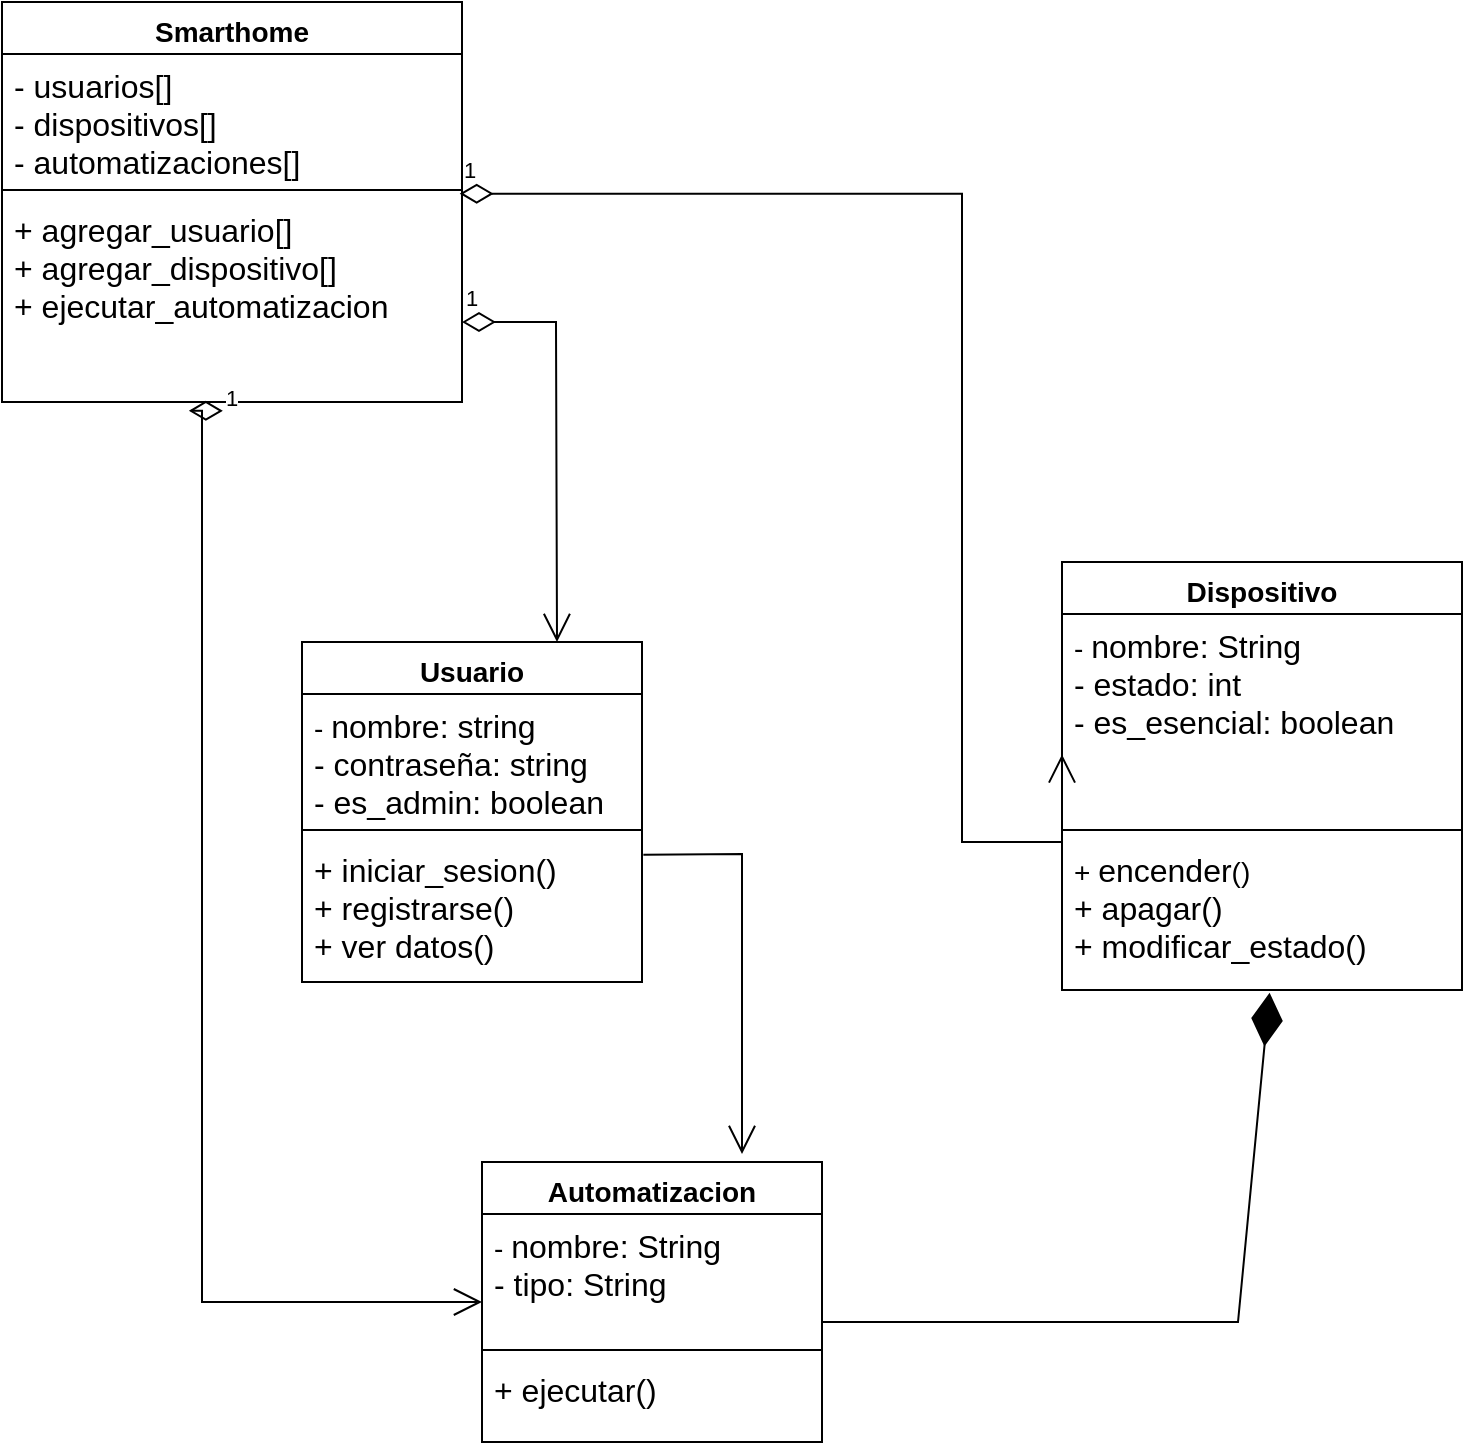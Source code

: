 <mxfile version="27.0.6">
  <diagram name="Página-1" id="EgWffzPBq74Xfpae0VLq">
    <mxGraphModel dx="2025" dy="1031" grid="1" gridSize="10" guides="1" tooltips="1" connect="1" arrows="1" fold="1" page="1" pageScale="1" pageWidth="827" pageHeight="1169" math="0" shadow="0">
      <root>
        <mxCell id="0" />
        <mxCell id="1" parent="0" />
        <mxCell id="bTWLSBbd1sfTrSA4py96-14" value="&lt;font style=&quot;font-size: 14px;&quot;&gt;Usuario&lt;/font&gt;" style="swimlane;fontStyle=1;align=center;verticalAlign=top;childLayout=stackLayout;horizontal=1;startSize=26;horizontalStack=0;resizeParent=1;resizeParentMax=0;resizeLast=0;collapsible=1;marginBottom=0;whiteSpace=wrap;html=1;" vertex="1" parent="1">
          <mxGeometry x="190" y="350" width="170" height="170" as="geometry" />
        </mxCell>
        <mxCell id="bTWLSBbd1sfTrSA4py96-15" value="&lt;font style=&quot;font-size: 14px;&quot;&gt;- &lt;/font&gt;&lt;font style=&quot;font-size: 16px;&quot;&gt;nombre: string&lt;/font&gt;&lt;div&gt;&lt;font size=&quot;3&quot;&gt;- contraseña: string&lt;/font&gt;&lt;/div&gt;&lt;div&gt;&lt;font size=&quot;3&quot;&gt;- es_admin: boolean&lt;/font&gt;&lt;/div&gt;" style="text;strokeColor=none;fillColor=none;align=left;verticalAlign=top;spacingLeft=4;spacingRight=4;overflow=hidden;rotatable=0;points=[[0,0.5],[1,0.5]];portConstraint=eastwest;whiteSpace=wrap;html=1;" vertex="1" parent="bTWLSBbd1sfTrSA4py96-14">
          <mxGeometry y="26" width="170" height="64" as="geometry" />
        </mxCell>
        <mxCell id="bTWLSBbd1sfTrSA4py96-16" value="" style="line;strokeWidth=1;fillColor=none;align=left;verticalAlign=middle;spacingTop=-1;spacingLeft=3;spacingRight=3;rotatable=0;labelPosition=right;points=[];portConstraint=eastwest;strokeColor=inherit;" vertex="1" parent="bTWLSBbd1sfTrSA4py96-14">
          <mxGeometry y="90" width="170" height="8" as="geometry" />
        </mxCell>
        <mxCell id="bTWLSBbd1sfTrSA4py96-17" value="&lt;font style=&quot;font-size: 16px;&quot;&gt;+ iniciar_sesion()&lt;/font&gt;&lt;div&gt;&lt;font size=&quot;3&quot;&gt;+ registrarse()&lt;/font&gt;&lt;/div&gt;&lt;div&gt;&lt;font size=&quot;3&quot;&gt;+ ver datos()&lt;/font&gt;&lt;/div&gt;" style="text;strokeColor=none;fillColor=none;align=left;verticalAlign=top;spacingLeft=4;spacingRight=4;overflow=hidden;rotatable=0;points=[[0,0.5],[1,0.5]];portConstraint=eastwest;whiteSpace=wrap;html=1;" vertex="1" parent="bTWLSBbd1sfTrSA4py96-14">
          <mxGeometry y="98" width="170" height="72" as="geometry" />
        </mxCell>
        <mxCell id="bTWLSBbd1sfTrSA4py96-19" value="&lt;span style=&quot;font-size: 14px;&quot;&gt;Dispositivo&lt;/span&gt;" style="swimlane;fontStyle=1;align=center;verticalAlign=top;childLayout=stackLayout;horizontal=1;startSize=26;horizontalStack=0;resizeParent=1;resizeParentMax=0;resizeLast=0;collapsible=1;marginBottom=0;whiteSpace=wrap;html=1;" vertex="1" parent="1">
          <mxGeometry x="570" y="310" width="200" height="214" as="geometry" />
        </mxCell>
        <mxCell id="bTWLSBbd1sfTrSA4py96-20" value="&lt;font style=&quot;font-size: 14px;&quot;&gt;- &lt;/font&gt;&lt;font style=&quot;font-size: 16px;&quot;&gt;nombre: String&lt;/font&gt;&lt;div&gt;&lt;font size=&quot;3&quot;&gt;- estado: int&lt;/font&gt;&lt;/div&gt;&lt;div&gt;&lt;font size=&quot;3&quot;&gt;- es_esencial: boolean&amp;nbsp;&lt;/font&gt;&lt;/div&gt;" style="text;strokeColor=none;fillColor=none;align=left;verticalAlign=top;spacingLeft=4;spacingRight=4;overflow=hidden;rotatable=0;points=[[0,0.5],[1,0.5]];portConstraint=eastwest;whiteSpace=wrap;html=1;" vertex="1" parent="bTWLSBbd1sfTrSA4py96-19">
          <mxGeometry y="26" width="200" height="104" as="geometry" />
        </mxCell>
        <mxCell id="bTWLSBbd1sfTrSA4py96-21" value="" style="line;strokeWidth=1;fillColor=none;align=left;verticalAlign=middle;spacingTop=-1;spacingLeft=3;spacingRight=3;rotatable=0;labelPosition=right;points=[];portConstraint=eastwest;strokeColor=inherit;" vertex="1" parent="bTWLSBbd1sfTrSA4py96-19">
          <mxGeometry y="130" width="200" height="8" as="geometry" />
        </mxCell>
        <mxCell id="bTWLSBbd1sfTrSA4py96-22" value="&lt;font style=&quot;font-size: 14px;&quot;&gt;+ &lt;/font&gt;&lt;font style=&quot;font-size: 16px;&quot;&gt;encender&lt;/font&gt;&lt;font style=&quot;font-size: 14px;&quot;&gt;()&lt;/font&gt;&lt;div style=&quot;&quot;&gt;&lt;font size=&quot;3&quot;&gt;+ apagar()&lt;/font&gt;&lt;/div&gt;&lt;div&gt;&lt;font size=&quot;3&quot;&gt;+ modificar_estado()&lt;/font&gt;&lt;/div&gt;" style="text;strokeColor=none;fillColor=none;align=left;verticalAlign=top;spacingLeft=4;spacingRight=4;overflow=hidden;rotatable=0;points=[[0,0.5],[1,0.5]];portConstraint=eastwest;whiteSpace=wrap;html=1;" vertex="1" parent="bTWLSBbd1sfTrSA4py96-19">
          <mxGeometry y="138" width="200" height="76" as="geometry" />
        </mxCell>
        <mxCell id="bTWLSBbd1sfTrSA4py96-23" value="&lt;span style=&quot;font-size: 14px;&quot;&gt;Automatizacion&lt;/span&gt;" style="swimlane;fontStyle=1;align=center;verticalAlign=top;childLayout=stackLayout;horizontal=1;startSize=26;horizontalStack=0;resizeParent=1;resizeParentMax=0;resizeLast=0;collapsible=1;marginBottom=0;whiteSpace=wrap;html=1;" vertex="1" parent="1">
          <mxGeometry x="280" y="610" width="170" height="140" as="geometry" />
        </mxCell>
        <mxCell id="bTWLSBbd1sfTrSA4py96-24" value="&lt;font style=&quot;font-size: 14px;&quot;&gt;- &lt;/font&gt;&lt;font style=&quot;font-size: 16px;&quot;&gt;nombre: String&lt;/font&gt;&lt;div&gt;&lt;font size=&quot;3&quot;&gt;- tipo: String&lt;/font&gt;&lt;/div&gt;&lt;div&gt;&lt;br&gt;&lt;/div&gt;" style="text;strokeColor=none;fillColor=none;align=left;verticalAlign=top;spacingLeft=4;spacingRight=4;overflow=hidden;rotatable=0;points=[[0,0.5],[1,0.5]];portConstraint=eastwest;whiteSpace=wrap;html=1;" vertex="1" parent="bTWLSBbd1sfTrSA4py96-23">
          <mxGeometry y="26" width="170" height="64" as="geometry" />
        </mxCell>
        <mxCell id="bTWLSBbd1sfTrSA4py96-25" value="" style="line;strokeWidth=1;fillColor=none;align=left;verticalAlign=middle;spacingTop=-1;spacingLeft=3;spacingRight=3;rotatable=0;labelPosition=right;points=[];portConstraint=eastwest;strokeColor=inherit;" vertex="1" parent="bTWLSBbd1sfTrSA4py96-23">
          <mxGeometry y="90" width="170" height="8" as="geometry" />
        </mxCell>
        <mxCell id="bTWLSBbd1sfTrSA4py96-26" value="&lt;font style=&quot;font-size: 16px;&quot;&gt;+ ejecutar()&lt;/font&gt;" style="text;strokeColor=none;fillColor=none;align=left;verticalAlign=top;spacingLeft=4;spacingRight=4;overflow=hidden;rotatable=0;points=[[0,0.5],[1,0.5]];portConstraint=eastwest;whiteSpace=wrap;html=1;" vertex="1" parent="bTWLSBbd1sfTrSA4py96-23">
          <mxGeometry y="98" width="170" height="42" as="geometry" />
        </mxCell>
        <mxCell id="bTWLSBbd1sfTrSA4py96-27" value="&lt;span style=&quot;font-size: 14px;&quot;&gt;Smarthome&lt;/span&gt;" style="swimlane;fontStyle=1;align=center;verticalAlign=top;childLayout=stackLayout;horizontal=1;startSize=26;horizontalStack=0;resizeParent=1;resizeParentMax=0;resizeLast=0;collapsible=1;marginBottom=0;whiteSpace=wrap;html=1;" vertex="1" parent="1">
          <mxGeometry x="40" y="30" width="230" height="200" as="geometry" />
        </mxCell>
        <mxCell id="bTWLSBbd1sfTrSA4py96-28" value="&lt;div&gt;&lt;font size=&quot;3&quot; style=&quot;&quot;&gt;- usuarios[]&lt;/font&gt;&lt;/div&gt;&lt;div&gt;&lt;font size=&quot;3&quot; style=&quot;&quot;&gt;- dispositivos[]&lt;/font&gt;&lt;/div&gt;&lt;div&gt;&lt;font size=&quot;3&quot; style=&quot;&quot;&gt;- automatizaciones[]&lt;/font&gt;&lt;/div&gt;" style="text;strokeColor=none;fillColor=none;align=left;verticalAlign=top;spacingLeft=4;spacingRight=4;overflow=hidden;rotatable=0;points=[[0,0.5],[1,0.5]];portConstraint=eastwest;whiteSpace=wrap;html=1;" vertex="1" parent="bTWLSBbd1sfTrSA4py96-27">
          <mxGeometry y="26" width="230" height="64" as="geometry" />
        </mxCell>
        <mxCell id="bTWLSBbd1sfTrSA4py96-29" value="" style="line;strokeWidth=1;fillColor=none;align=left;verticalAlign=middle;spacingTop=-1;spacingLeft=3;spacingRight=3;rotatable=0;labelPosition=right;points=[];portConstraint=eastwest;strokeColor=inherit;" vertex="1" parent="bTWLSBbd1sfTrSA4py96-27">
          <mxGeometry y="90" width="230" height="8" as="geometry" />
        </mxCell>
        <mxCell id="bTWLSBbd1sfTrSA4py96-30" value="&lt;font style=&quot;font-size: 16px;&quot;&gt;+ agregar_usuario[]&lt;/font&gt;&lt;div&gt;&lt;font size=&quot;3&quot;&gt;+ agregar_dispositivo[]&lt;/font&gt;&lt;/div&gt;&lt;div&gt;&lt;font size=&quot;3&quot;&gt;+ ejecutar_automatizacion&lt;/font&gt;&lt;/div&gt;&lt;div&gt;&lt;br&gt;&lt;/div&gt;" style="text;strokeColor=none;fillColor=none;align=left;verticalAlign=top;spacingLeft=4;spacingRight=4;overflow=hidden;rotatable=0;points=[[0,0.5],[1,0.5]];portConstraint=eastwest;whiteSpace=wrap;html=1;" vertex="1" parent="bTWLSBbd1sfTrSA4py96-27">
          <mxGeometry y="98" width="230" height="102" as="geometry" />
        </mxCell>
        <mxCell id="bTWLSBbd1sfTrSA4py96-44" value="1" style="endArrow=open;html=1;endSize=12;startArrow=diamondThin;startSize=14;startFill=0;edgeStyle=orthogonalEdgeStyle;align=left;verticalAlign=bottom;rounded=0;entryX=0;entryY=0.675;entryDx=0;entryDy=0;exitX=0.995;exitY=-0.021;exitDx=0;exitDy=0;exitPerimeter=0;entryPerimeter=0;" edge="1" parent="1" source="bTWLSBbd1sfTrSA4py96-30" target="bTWLSBbd1sfTrSA4py96-20">
          <mxGeometry x="-1" y="3" relative="1" as="geometry">
            <mxPoint x="410" y="180" as="sourcePoint" />
            <mxPoint x="563" y="355" as="targetPoint" />
            <Array as="points">
              <mxPoint x="520" y="126" />
              <mxPoint x="520" y="450" />
            </Array>
          </mxGeometry>
        </mxCell>
        <mxCell id="bTWLSBbd1sfTrSA4py96-46" value="1" style="endArrow=open;html=1;endSize=12;startArrow=diamondThin;startSize=14;startFill=0;edgeStyle=orthogonalEdgeStyle;align=left;verticalAlign=bottom;rounded=0;exitX=0.48;exitY=1.043;exitDx=0;exitDy=0;exitPerimeter=0;" edge="1" parent="1" source="bTWLSBbd1sfTrSA4py96-30" target="bTWLSBbd1sfTrSA4py96-23">
          <mxGeometry x="-1" y="3" relative="1" as="geometry">
            <mxPoint x="150" y="290" as="sourcePoint" />
            <mxPoint x="303" y="465" as="targetPoint" />
            <Array as="points">
              <mxPoint x="140" y="234" />
            </Array>
          </mxGeometry>
        </mxCell>
        <mxCell id="bTWLSBbd1sfTrSA4py96-51" value="" style="endArrow=open;endFill=1;endSize=12;html=1;rounded=0;exitX=1.004;exitY=0.116;exitDx=0;exitDy=0;exitPerimeter=0;" edge="1" parent="1" source="bTWLSBbd1sfTrSA4py96-17">
          <mxGeometry width="160" relative="1" as="geometry">
            <mxPoint x="400" y="450" as="sourcePoint" />
            <mxPoint x="410" y="606" as="targetPoint" />
            <Array as="points">
              <mxPoint x="410" y="456" />
            </Array>
          </mxGeometry>
        </mxCell>
        <mxCell id="bTWLSBbd1sfTrSA4py96-52" value="" style="endArrow=diamondThin;endFill=1;endSize=24;html=1;rounded=0;entryX=0.519;entryY=1.018;entryDx=0;entryDy=0;entryPerimeter=0;" edge="1" parent="1" target="bTWLSBbd1sfTrSA4py96-22">
          <mxGeometry width="160" relative="1" as="geometry">
            <mxPoint x="450" y="690" as="sourcePoint" />
            <mxPoint x="690" y="690" as="targetPoint" />
            <Array as="points">
              <mxPoint x="658" y="690" />
            </Array>
          </mxGeometry>
        </mxCell>
        <mxCell id="bTWLSBbd1sfTrSA4py96-54" value="1" style="endArrow=open;html=1;endSize=12;startArrow=diamondThin;startSize=14;startFill=0;edgeStyle=orthogonalEdgeStyle;align=left;verticalAlign=bottom;rounded=0;entryX=0.75;entryY=0;entryDx=0;entryDy=0;" edge="1" parent="1" target="bTWLSBbd1sfTrSA4py96-14">
          <mxGeometry x="-1" y="3" relative="1" as="geometry">
            <mxPoint x="270.0" y="190.0" as="sourcePoint" />
            <mxPoint x="370" y="261" as="targetPoint" />
            <Array as="points">
              <mxPoint x="317" y="191" />
              <mxPoint x="317" y="260" />
            </Array>
          </mxGeometry>
        </mxCell>
      </root>
    </mxGraphModel>
  </diagram>
</mxfile>
